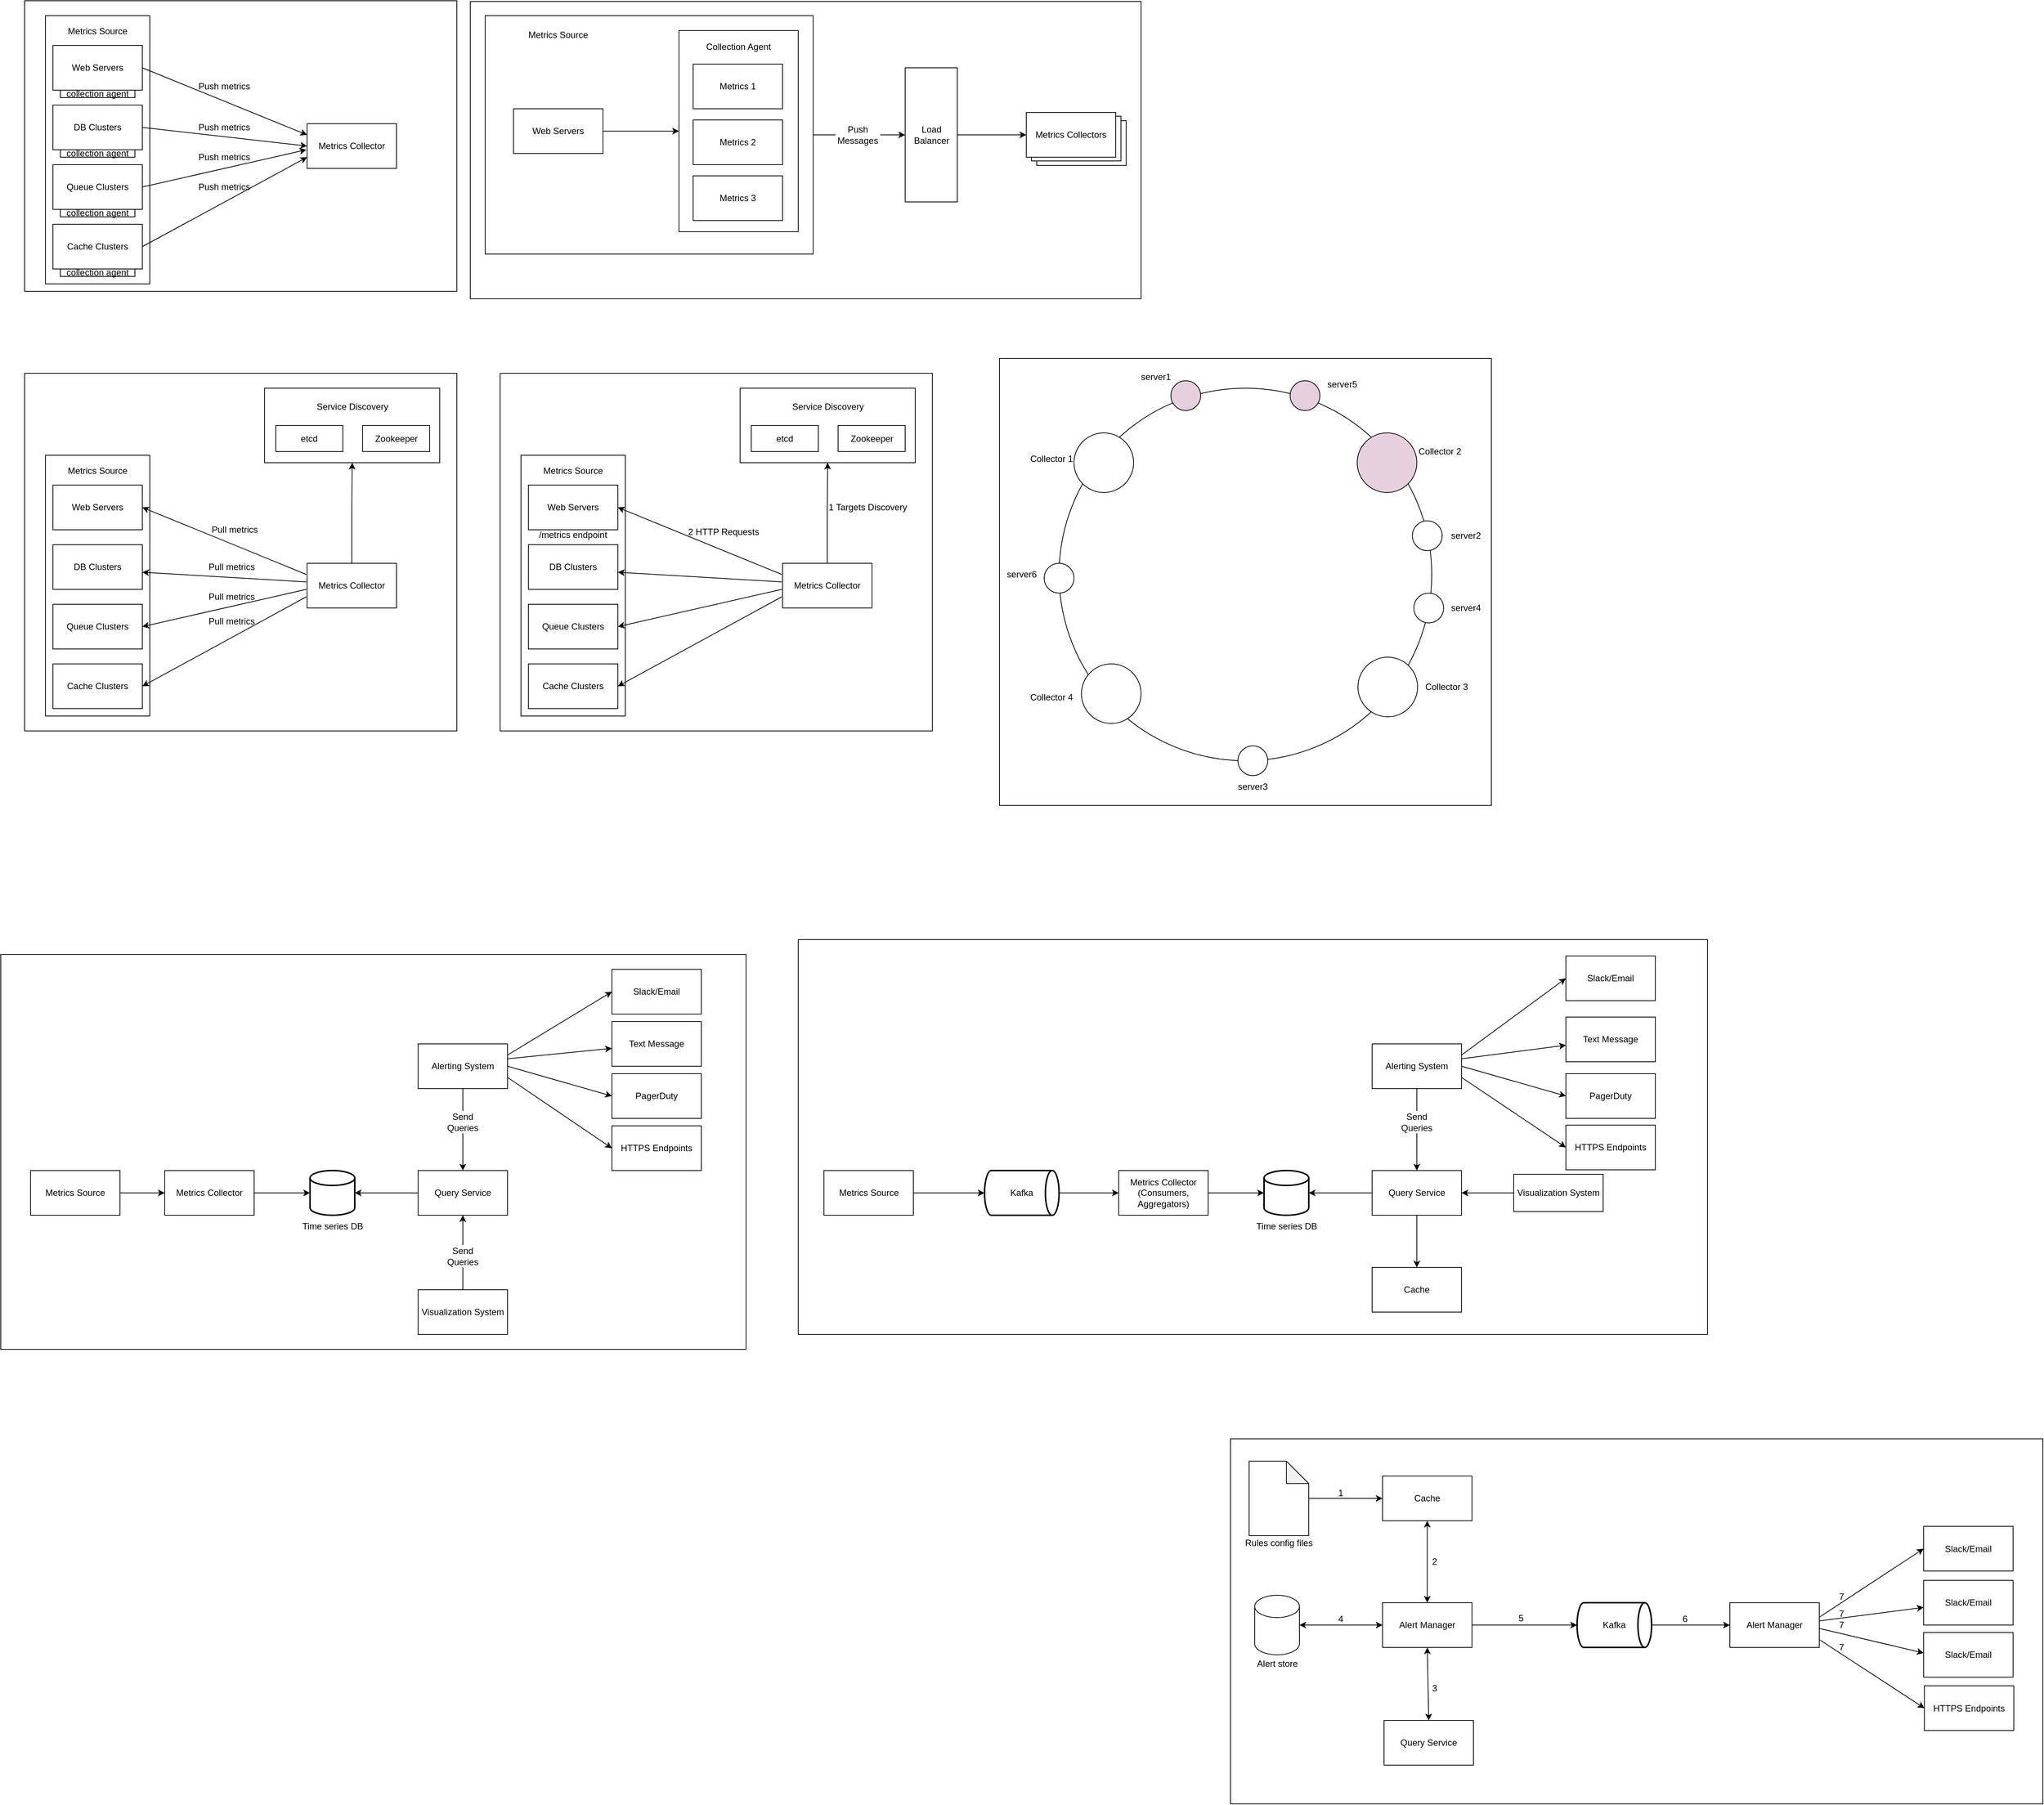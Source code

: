 <mxfile version="20.6.0" type="github">
  <diagram id="3zRqZE1PXoxu8mi61ys7" name="Page-1">
    <mxGraphModel dx="1422" dy="2994" grid="1" gridSize="10" guides="1" tooltips="1" connect="1" arrows="1" fold="1" page="1" pageScale="1" pageWidth="850" pageHeight="1100" math="0" shadow="0">
      <root>
        <mxCell id="0" />
        <mxCell id="1" parent="0" />
        <mxCell id="GxoPXQK3lBsdHpbGMg-z-228" value="" style="rounded=0;whiteSpace=wrap;html=1;fillColor=#FFFFFF;" parent="1" vertex="1">
          <mxGeometry x="1660" y="540" width="1090" height="490" as="geometry" />
        </mxCell>
        <mxCell id="GxoPXQK3lBsdHpbGMg-z-155" value="" style="rounded=0;whiteSpace=wrap;html=1;fillColor=#FFFFFF;" parent="1" vertex="1">
          <mxGeometry x="640" y="-1389" width="900" height="399" as="geometry" />
        </mxCell>
        <mxCell id="GxoPXQK3lBsdHpbGMg-z-91" value="" style="rounded=0;whiteSpace=wrap;html=1;fillColor=#FFFFFF;" parent="1" vertex="1">
          <mxGeometry x="1350" y="-910" width="660" height="600" as="geometry" />
        </mxCell>
        <mxCell id="GxoPXQK3lBsdHpbGMg-z-47" value="" style="rounded=0;whiteSpace=wrap;html=1;" parent="1" vertex="1">
          <mxGeometry x="42" y="-890" width="580" height="480" as="geometry" />
        </mxCell>
        <mxCell id="GxoPXQK3lBsdHpbGMg-z-26" value="" style="rounded=0;whiteSpace=wrap;html=1;" parent="1" vertex="1">
          <mxGeometry x="10" y="-110" width="1000" height="530" as="geometry" />
        </mxCell>
        <mxCell id="GxoPXQK3lBsdHpbGMg-z-25" style="edgeStyle=orthogonalEdgeStyle;rounded=0;orthogonalLoop=1;jettySize=auto;html=1;exitX=1;exitY=0.5;exitDx=0;exitDy=0;entryX=0;entryY=0.5;entryDx=0;entryDy=0;" parent="1" source="GxoPXQK3lBsdHpbGMg-z-1" target="GxoPXQK3lBsdHpbGMg-z-2" edge="1">
          <mxGeometry relative="1" as="geometry" />
        </mxCell>
        <mxCell id="GxoPXQK3lBsdHpbGMg-z-1" value="Metrics Source" style="rounded=0;whiteSpace=wrap;html=1;" parent="1" vertex="1">
          <mxGeometry x="50" y="180" width="120" height="60" as="geometry" />
        </mxCell>
        <mxCell id="GxoPXQK3lBsdHpbGMg-z-24" style="edgeStyle=orthogonalEdgeStyle;rounded=0;orthogonalLoop=1;jettySize=auto;html=1;entryX=0;entryY=0.5;entryDx=0;entryDy=0;entryPerimeter=0;" parent="1" source="GxoPXQK3lBsdHpbGMg-z-2" target="GxoPXQK3lBsdHpbGMg-z-3" edge="1">
          <mxGeometry relative="1" as="geometry" />
        </mxCell>
        <mxCell id="GxoPXQK3lBsdHpbGMg-z-2" value="Metrics Collector" style="rounded=0;whiteSpace=wrap;html=1;" parent="1" vertex="1">
          <mxGeometry x="230" y="180" width="120" height="60" as="geometry" />
        </mxCell>
        <mxCell id="GxoPXQK3lBsdHpbGMg-z-3" value="" style="strokeWidth=2;html=1;shape=mxgraph.flowchart.database;whiteSpace=wrap;" parent="1" vertex="1">
          <mxGeometry x="425" y="180" width="60" height="60" as="geometry" />
        </mxCell>
        <mxCell id="GxoPXQK3lBsdHpbGMg-z-23" style="edgeStyle=orthogonalEdgeStyle;rounded=0;orthogonalLoop=1;jettySize=auto;html=1;exitX=0;exitY=0.5;exitDx=0;exitDy=0;" parent="1" source="GxoPXQK3lBsdHpbGMg-z-4" target="GxoPXQK3lBsdHpbGMg-z-3" edge="1">
          <mxGeometry relative="1" as="geometry" />
        </mxCell>
        <mxCell id="GxoPXQK3lBsdHpbGMg-z-4" value="Query Service" style="rounded=0;whiteSpace=wrap;html=1;" parent="1" vertex="1">
          <mxGeometry x="570" y="180" width="120" height="60" as="geometry" />
        </mxCell>
        <mxCell id="GxoPXQK3lBsdHpbGMg-z-16" style="edgeStyle=orthogonalEdgeStyle;rounded=0;orthogonalLoop=1;jettySize=auto;html=1;entryX=0.5;entryY=0;entryDx=0;entryDy=0;startArrow=none;" parent="1" source="GxoPXQK3lBsdHpbGMg-z-21" target="GxoPXQK3lBsdHpbGMg-z-4" edge="1">
          <mxGeometry relative="1" as="geometry" />
        </mxCell>
        <mxCell id="GxoPXQK3lBsdHpbGMg-z-5" value="Alerting System" style="rounded=0;whiteSpace=wrap;html=1;" parent="1" vertex="1">
          <mxGeometry x="570" y="10" width="120" height="60" as="geometry" />
        </mxCell>
        <mxCell id="GxoPXQK3lBsdHpbGMg-z-17" style="edgeStyle=orthogonalEdgeStyle;rounded=0;orthogonalLoop=1;jettySize=auto;html=1;entryX=0.5;entryY=1;entryDx=0;entryDy=0;startArrow=none;" parent="1" source="GxoPXQK3lBsdHpbGMg-z-18" target="GxoPXQK3lBsdHpbGMg-z-4" edge="1">
          <mxGeometry relative="1" as="geometry" />
        </mxCell>
        <mxCell id="GxoPXQK3lBsdHpbGMg-z-6" value="Visualization System" style="rounded=0;whiteSpace=wrap;html=1;" parent="1" vertex="1">
          <mxGeometry x="570" y="340" width="120" height="60" as="geometry" />
        </mxCell>
        <mxCell id="GxoPXQK3lBsdHpbGMg-z-7" value="Time series DB" style="text;html=1;strokeColor=none;fillColor=none;align=center;verticalAlign=middle;whiteSpace=wrap;rounded=0;" parent="1" vertex="1">
          <mxGeometry x="412.5" y="240" width="85" height="30" as="geometry" />
        </mxCell>
        <mxCell id="GxoPXQK3lBsdHpbGMg-z-8" value="Slack/Email" style="rounded=0;whiteSpace=wrap;html=1;" parent="1" vertex="1">
          <mxGeometry x="830" y="-90" width="120" height="60" as="geometry" />
        </mxCell>
        <mxCell id="GxoPXQK3lBsdHpbGMg-z-9" value="Text Message" style="rounded=0;whiteSpace=wrap;html=1;" parent="1" vertex="1">
          <mxGeometry x="830" y="-20" width="120" height="60" as="geometry" />
        </mxCell>
        <mxCell id="GxoPXQK3lBsdHpbGMg-z-10" value="PagerDuty" style="rounded=0;whiteSpace=wrap;html=1;" parent="1" vertex="1">
          <mxGeometry x="830" y="50" width="120" height="60" as="geometry" />
        </mxCell>
        <mxCell id="GxoPXQK3lBsdHpbGMg-z-11" value="HTTPS Endpoints" style="rounded=0;whiteSpace=wrap;html=1;" parent="1" vertex="1">
          <mxGeometry x="830" y="120" width="120" height="60" as="geometry" />
        </mxCell>
        <mxCell id="GxoPXQK3lBsdHpbGMg-z-18" value="Send Queries" style="text;html=1;strokeColor=none;fillColor=none;align=center;verticalAlign=middle;whiteSpace=wrap;rounded=0;" parent="1" vertex="1">
          <mxGeometry x="595" y="280" width="70" height="30" as="geometry" />
        </mxCell>
        <mxCell id="GxoPXQK3lBsdHpbGMg-z-19" value="" style="edgeStyle=orthogonalEdgeStyle;rounded=0;orthogonalLoop=1;jettySize=auto;html=1;entryX=0.5;entryY=1;entryDx=0;entryDy=0;endArrow=none;" parent="1" source="GxoPXQK3lBsdHpbGMg-z-6" target="GxoPXQK3lBsdHpbGMg-z-18" edge="1">
          <mxGeometry relative="1" as="geometry">
            <mxPoint x="630" y="340" as="sourcePoint" />
            <mxPoint x="630" y="240" as="targetPoint" />
          </mxGeometry>
        </mxCell>
        <mxCell id="GxoPXQK3lBsdHpbGMg-z-21" value="Send Queries" style="text;html=1;strokeColor=none;fillColor=none;align=center;verticalAlign=middle;whiteSpace=wrap;rounded=0;" parent="1" vertex="1">
          <mxGeometry x="600" y="100" width="60" height="30" as="geometry" />
        </mxCell>
        <mxCell id="GxoPXQK3lBsdHpbGMg-z-22" value="" style="edgeStyle=orthogonalEdgeStyle;rounded=0;orthogonalLoop=1;jettySize=auto;html=1;entryX=0.5;entryY=0;entryDx=0;entryDy=0;endArrow=none;" parent="1" source="GxoPXQK3lBsdHpbGMg-z-5" target="GxoPXQK3lBsdHpbGMg-z-21" edge="1">
          <mxGeometry relative="1" as="geometry">
            <mxPoint x="630" y="70" as="sourcePoint" />
            <mxPoint x="630" y="180" as="targetPoint" />
          </mxGeometry>
        </mxCell>
        <mxCell id="GxoPXQK3lBsdHpbGMg-z-31" value="" style="rounded=0;whiteSpace=wrap;html=1;" parent="1" vertex="1">
          <mxGeometry x="70" y="-780" width="140" height="350" as="geometry" />
        </mxCell>
        <mxCell id="GxoPXQK3lBsdHpbGMg-z-27" value="Web Servers" style="rounded=0;whiteSpace=wrap;html=1;" parent="1" vertex="1">
          <mxGeometry x="80" y="-740" width="120" height="60" as="geometry" />
        </mxCell>
        <mxCell id="GxoPXQK3lBsdHpbGMg-z-28" value="DB Clusters" style="rounded=0;whiteSpace=wrap;html=1;" parent="1" vertex="1">
          <mxGeometry x="80" y="-660" width="120" height="60" as="geometry" />
        </mxCell>
        <mxCell id="GxoPXQK3lBsdHpbGMg-z-29" value="Queue Clusters" style="rounded=0;whiteSpace=wrap;html=1;" parent="1" vertex="1">
          <mxGeometry x="80" y="-580" width="120" height="60" as="geometry" />
        </mxCell>
        <mxCell id="GxoPXQK3lBsdHpbGMg-z-30" value="Cache Clusters" style="rounded=0;whiteSpace=wrap;html=1;" parent="1" vertex="1">
          <mxGeometry x="80" y="-500" width="120" height="60" as="geometry" />
        </mxCell>
        <mxCell id="GxoPXQK3lBsdHpbGMg-z-32" value="Metrics Source" style="text;html=1;strokeColor=none;fillColor=none;align=center;verticalAlign=middle;whiteSpace=wrap;rounded=0;" parent="1" vertex="1">
          <mxGeometry x="95" y="-774" width="90" height="30" as="geometry" />
        </mxCell>
        <mxCell id="GxoPXQK3lBsdHpbGMg-z-41" style="edgeStyle=orthogonalEdgeStyle;rounded=0;orthogonalLoop=1;jettySize=auto;html=1;entryX=0.5;entryY=1;entryDx=0;entryDy=0;" parent="1" source="GxoPXQK3lBsdHpbGMg-z-33" target="GxoPXQK3lBsdHpbGMg-z-38" edge="1">
          <mxGeometry relative="1" as="geometry" />
        </mxCell>
        <mxCell id="GxoPXQK3lBsdHpbGMg-z-33" value="Metrics Collector" style="rounded=0;whiteSpace=wrap;html=1;" parent="1" vertex="1">
          <mxGeometry x="421" y="-635" width="120" height="60" as="geometry" />
        </mxCell>
        <mxCell id="GxoPXQK3lBsdHpbGMg-z-34" value="" style="endArrow=classic;html=1;rounded=0;entryX=1;entryY=0.5;entryDx=0;entryDy=0;" parent="1" target="GxoPXQK3lBsdHpbGMg-z-27" edge="1">
          <mxGeometry width="50" height="50" relative="1" as="geometry">
            <mxPoint x="420" y="-620" as="sourcePoint" />
            <mxPoint x="450" y="-540" as="targetPoint" />
          </mxGeometry>
        </mxCell>
        <mxCell id="GxoPXQK3lBsdHpbGMg-z-35" value="" style="endArrow=classic;html=1;rounded=0;entryX=1;entryY=0.617;entryDx=0;entryDy=0;entryPerimeter=0;" parent="1" target="GxoPXQK3lBsdHpbGMg-z-28" edge="1">
          <mxGeometry width="50" height="50" relative="1" as="geometry">
            <mxPoint x="420" y="-610" as="sourcePoint" />
            <mxPoint x="210" y="-700" as="targetPoint" />
          </mxGeometry>
        </mxCell>
        <mxCell id="GxoPXQK3lBsdHpbGMg-z-36" value="" style="endArrow=classic;html=1;rounded=0;entryX=1;entryY=0.5;entryDx=0;entryDy=0;" parent="1" target="GxoPXQK3lBsdHpbGMg-z-29" edge="1">
          <mxGeometry width="50" height="50" relative="1" as="geometry">
            <mxPoint x="420" y="-600" as="sourcePoint" />
            <mxPoint x="210" y="-612.98" as="targetPoint" />
          </mxGeometry>
        </mxCell>
        <mxCell id="GxoPXQK3lBsdHpbGMg-z-37" value="" style="endArrow=classic;html=1;rounded=0;entryX=1;entryY=0.5;entryDx=0;entryDy=0;" parent="1" target="GxoPXQK3lBsdHpbGMg-z-30" edge="1">
          <mxGeometry width="50" height="50" relative="1" as="geometry">
            <mxPoint x="420" y="-590" as="sourcePoint" />
            <mxPoint x="210" y="-540" as="targetPoint" />
          </mxGeometry>
        </mxCell>
        <mxCell id="GxoPXQK3lBsdHpbGMg-z-38" value="" style="rounded=0;whiteSpace=wrap;html=1;" parent="1" vertex="1">
          <mxGeometry x="364" y="-870" width="235" height="100" as="geometry" />
        </mxCell>
        <mxCell id="GxoPXQK3lBsdHpbGMg-z-39" value="etcd" style="rounded=0;whiteSpace=wrap;html=1;" parent="1" vertex="1">
          <mxGeometry x="379" y="-820" width="90" height="35" as="geometry" />
        </mxCell>
        <mxCell id="GxoPXQK3lBsdHpbGMg-z-40" value="Zookeeper" style="rounded=0;whiteSpace=wrap;html=1;" parent="1" vertex="1">
          <mxGeometry x="495.5" y="-820" width="90" height="35" as="geometry" />
        </mxCell>
        <mxCell id="GxoPXQK3lBsdHpbGMg-z-42" value="" style="endArrow=classic;html=1;rounded=0;exitX=1;exitY=0.25;exitDx=0;exitDy=0;" parent="1" source="GxoPXQK3lBsdHpbGMg-z-5" edge="1">
          <mxGeometry width="50" height="50" relative="1" as="geometry">
            <mxPoint x="780" y="-10" as="sourcePoint" />
            <mxPoint x="830" y="-60" as="targetPoint" />
          </mxGeometry>
        </mxCell>
        <mxCell id="GxoPXQK3lBsdHpbGMg-z-43" value="" style="endArrow=classic;html=1;rounded=0;" parent="1" target="GxoPXQK3lBsdHpbGMg-z-9" edge="1">
          <mxGeometry width="50" height="50" relative="1" as="geometry">
            <mxPoint x="690" y="30" as="sourcePoint" />
            <mxPoint x="840" y="-50" as="targetPoint" />
          </mxGeometry>
        </mxCell>
        <mxCell id="GxoPXQK3lBsdHpbGMg-z-44" value="" style="endArrow=classic;html=1;rounded=0;exitX=1;exitY=0.5;exitDx=0;exitDy=0;entryX=0;entryY=0.5;entryDx=0;entryDy=0;" parent="1" source="GxoPXQK3lBsdHpbGMg-z-5" target="GxoPXQK3lBsdHpbGMg-z-10" edge="1">
          <mxGeometry width="50" height="50" relative="1" as="geometry">
            <mxPoint x="710" y="45" as="sourcePoint" />
            <mxPoint x="850" y="-40" as="targetPoint" />
          </mxGeometry>
        </mxCell>
        <mxCell id="GxoPXQK3lBsdHpbGMg-z-45" value="" style="endArrow=classic;html=1;rounded=0;exitX=1;exitY=0.75;exitDx=0;exitDy=0;entryX=0;entryY=0.5;entryDx=0;entryDy=0;" parent="1" source="GxoPXQK3lBsdHpbGMg-z-5" target="GxoPXQK3lBsdHpbGMg-z-11" edge="1">
          <mxGeometry width="50" height="50" relative="1" as="geometry">
            <mxPoint x="720" y="55" as="sourcePoint" />
            <mxPoint x="860" y="-30" as="targetPoint" />
          </mxGeometry>
        </mxCell>
        <mxCell id="GxoPXQK3lBsdHpbGMg-z-46" value="Service Discovery" style="text;html=1;strokeColor=none;fillColor=none;align=center;verticalAlign=middle;whiteSpace=wrap;rounded=0;" parent="1" vertex="1">
          <mxGeometry x="431.5" y="-860" width="100" height="30" as="geometry" />
        </mxCell>
        <mxCell id="GxoPXQK3lBsdHpbGMg-z-48" value="" style="rounded=0;whiteSpace=wrap;html=1;" parent="1" vertex="1">
          <mxGeometry x="680" y="-890" width="580" height="480" as="geometry" />
        </mxCell>
        <mxCell id="GxoPXQK3lBsdHpbGMg-z-49" value="" style="rounded=0;whiteSpace=wrap;html=1;" parent="1" vertex="1">
          <mxGeometry x="708" y="-780" width="140" height="350" as="geometry" />
        </mxCell>
        <mxCell id="GxoPXQK3lBsdHpbGMg-z-50" value="Web Servers" style="rounded=0;whiteSpace=wrap;html=1;" parent="1" vertex="1">
          <mxGeometry x="718" y="-740" width="120" height="60" as="geometry" />
        </mxCell>
        <mxCell id="GxoPXQK3lBsdHpbGMg-z-51" value="DB Clusters" style="rounded=0;whiteSpace=wrap;html=1;" parent="1" vertex="1">
          <mxGeometry x="718" y="-660" width="120" height="60" as="geometry" />
        </mxCell>
        <mxCell id="GxoPXQK3lBsdHpbGMg-z-52" value="Queue Clusters" style="rounded=0;whiteSpace=wrap;html=1;" parent="1" vertex="1">
          <mxGeometry x="718" y="-580" width="120" height="60" as="geometry" />
        </mxCell>
        <mxCell id="GxoPXQK3lBsdHpbGMg-z-53" value="Cache Clusters" style="rounded=0;whiteSpace=wrap;html=1;" parent="1" vertex="1">
          <mxGeometry x="718" y="-500" width="120" height="60" as="geometry" />
        </mxCell>
        <mxCell id="GxoPXQK3lBsdHpbGMg-z-54" value="Metrics Source" style="text;html=1;strokeColor=none;fillColor=none;align=center;verticalAlign=middle;whiteSpace=wrap;rounded=0;" parent="1" vertex="1">
          <mxGeometry x="733" y="-774" width="90" height="30" as="geometry" />
        </mxCell>
        <mxCell id="GxoPXQK3lBsdHpbGMg-z-55" style="edgeStyle=orthogonalEdgeStyle;rounded=0;orthogonalLoop=1;jettySize=auto;html=1;entryX=0.5;entryY=1;entryDx=0;entryDy=0;" parent="1" source="GxoPXQK3lBsdHpbGMg-z-56" target="GxoPXQK3lBsdHpbGMg-z-61" edge="1">
          <mxGeometry relative="1" as="geometry" />
        </mxCell>
        <mxCell id="GxoPXQK3lBsdHpbGMg-z-56" value="Metrics Collector" style="rounded=0;whiteSpace=wrap;html=1;" parent="1" vertex="1">
          <mxGeometry x="1059" y="-635" width="120" height="60" as="geometry" />
        </mxCell>
        <mxCell id="GxoPXQK3lBsdHpbGMg-z-57" value="" style="endArrow=classic;html=1;rounded=0;entryX=1;entryY=0.5;entryDx=0;entryDy=0;" parent="1" target="GxoPXQK3lBsdHpbGMg-z-50" edge="1">
          <mxGeometry width="50" height="50" relative="1" as="geometry">
            <mxPoint x="1058" y="-620" as="sourcePoint" />
            <mxPoint x="1088" y="-540" as="targetPoint" />
          </mxGeometry>
        </mxCell>
        <mxCell id="GxoPXQK3lBsdHpbGMg-z-58" value="" style="endArrow=classic;html=1;rounded=0;entryX=1;entryY=0.617;entryDx=0;entryDy=0;entryPerimeter=0;" parent="1" target="GxoPXQK3lBsdHpbGMg-z-51" edge="1">
          <mxGeometry width="50" height="50" relative="1" as="geometry">
            <mxPoint x="1058" y="-610" as="sourcePoint" />
            <mxPoint x="848" y="-700" as="targetPoint" />
          </mxGeometry>
        </mxCell>
        <mxCell id="GxoPXQK3lBsdHpbGMg-z-59" value="" style="endArrow=classic;html=1;rounded=0;entryX=1;entryY=0.5;entryDx=0;entryDy=0;" parent="1" target="GxoPXQK3lBsdHpbGMg-z-52" edge="1">
          <mxGeometry width="50" height="50" relative="1" as="geometry">
            <mxPoint x="1058" y="-600" as="sourcePoint" />
            <mxPoint x="848" y="-612.98" as="targetPoint" />
          </mxGeometry>
        </mxCell>
        <mxCell id="GxoPXQK3lBsdHpbGMg-z-60" value="" style="endArrow=classic;html=1;rounded=0;entryX=1;entryY=0.5;entryDx=0;entryDy=0;" parent="1" target="GxoPXQK3lBsdHpbGMg-z-53" edge="1">
          <mxGeometry width="50" height="50" relative="1" as="geometry">
            <mxPoint x="1058" y="-590" as="sourcePoint" />
            <mxPoint x="848" y="-540" as="targetPoint" />
          </mxGeometry>
        </mxCell>
        <mxCell id="GxoPXQK3lBsdHpbGMg-z-61" value="" style="rounded=0;whiteSpace=wrap;html=1;" parent="1" vertex="1">
          <mxGeometry x="1002" y="-870" width="235" height="100" as="geometry" />
        </mxCell>
        <mxCell id="GxoPXQK3lBsdHpbGMg-z-62" value="etcd" style="rounded=0;whiteSpace=wrap;html=1;" parent="1" vertex="1">
          <mxGeometry x="1017" y="-820" width="90" height="35" as="geometry" />
        </mxCell>
        <mxCell id="GxoPXQK3lBsdHpbGMg-z-63" value="Zookeeper" style="rounded=0;whiteSpace=wrap;html=1;" parent="1" vertex="1">
          <mxGeometry x="1133.5" y="-820" width="90" height="35" as="geometry" />
        </mxCell>
        <mxCell id="GxoPXQK3lBsdHpbGMg-z-64" value="Service Discovery" style="text;html=1;strokeColor=none;fillColor=none;align=center;verticalAlign=middle;whiteSpace=wrap;rounded=0;" parent="1" vertex="1">
          <mxGeometry x="1069.5" y="-860" width="100" height="30" as="geometry" />
        </mxCell>
        <mxCell id="GxoPXQK3lBsdHpbGMg-z-65" value="2 HTTP Requests" style="text;html=1;strokeColor=none;fillColor=none;align=center;verticalAlign=middle;whiteSpace=wrap;rounded=0;" parent="1" vertex="1">
          <mxGeometry x="930" y="-692" width="100" height="30" as="geometry" />
        </mxCell>
        <mxCell id="GxoPXQK3lBsdHpbGMg-z-66" value="1 Targets Discovery" style="text;html=1;strokeColor=none;fillColor=none;align=center;verticalAlign=middle;whiteSpace=wrap;rounded=0;" parent="1" vertex="1">
          <mxGeometry x="1114.5" y="-725" width="116.5" height="30" as="geometry" />
        </mxCell>
        <mxCell id="GxoPXQK3lBsdHpbGMg-z-67" value="/metrics endpoint" style="text;html=1;strokeColor=none;fillColor=none;align=center;verticalAlign=middle;whiteSpace=wrap;rounded=0;" parent="1" vertex="1">
          <mxGeometry x="728" y="-688" width="100" height="30" as="geometry" />
        </mxCell>
        <mxCell id="GxoPXQK3lBsdHpbGMg-z-68" value="" style="ellipse;whiteSpace=wrap;html=1;aspect=fixed;" parent="1" vertex="1">
          <mxGeometry x="1430" y="-870" width="500" height="500" as="geometry" />
        </mxCell>
        <mxCell id="GxoPXQK3lBsdHpbGMg-z-69" value="" style="ellipse;whiteSpace=wrap;html=1;aspect=fixed;" parent="1" vertex="1">
          <mxGeometry x="1450" y="-810" width="80" height="80" as="geometry" />
        </mxCell>
        <mxCell id="GxoPXQK3lBsdHpbGMg-z-70" value="" style="ellipse;whiteSpace=wrap;html=1;aspect=fixed;fillColor=#E6D0DE;" parent="1" vertex="1">
          <mxGeometry x="1830" y="-810" width="80" height="80" as="geometry" />
        </mxCell>
        <mxCell id="GxoPXQK3lBsdHpbGMg-z-71" value="" style="ellipse;whiteSpace=wrap;html=1;aspect=fixed;" parent="1" vertex="1">
          <mxGeometry x="1460" y="-500" width="80" height="80" as="geometry" />
        </mxCell>
        <mxCell id="GxoPXQK3lBsdHpbGMg-z-72" value="" style="ellipse;whiteSpace=wrap;html=1;aspect=fixed;" parent="1" vertex="1">
          <mxGeometry x="1831" y="-509" width="80" height="80" as="geometry" />
        </mxCell>
        <mxCell id="GxoPXQK3lBsdHpbGMg-z-73" value="" style="ellipse;whiteSpace=wrap;html=1;aspect=fixed;" parent="1" vertex="1">
          <mxGeometry x="1410" y="-635" width="40" height="40" as="geometry" />
        </mxCell>
        <mxCell id="GxoPXQK3lBsdHpbGMg-z-76" value="" style="ellipse;whiteSpace=wrap;html=1;aspect=fixed;fillColor=#E6D0DE;" parent="1" vertex="1">
          <mxGeometry x="1740" y="-880" width="40" height="40" as="geometry" />
        </mxCell>
        <mxCell id="GxoPXQK3lBsdHpbGMg-z-77" value="" style="ellipse;whiteSpace=wrap;html=1;aspect=fixed;fillColor=#E6D0DE;" parent="1" vertex="1">
          <mxGeometry x="1580" y="-880" width="40" height="40" as="geometry" />
        </mxCell>
        <mxCell id="GxoPXQK3lBsdHpbGMg-z-78" value="" style="ellipse;whiteSpace=wrap;html=1;aspect=fixed;" parent="1" vertex="1">
          <mxGeometry x="1906" y="-595" width="40" height="40" as="geometry" />
        </mxCell>
        <mxCell id="GxoPXQK3lBsdHpbGMg-z-79" value="" style="ellipse;whiteSpace=wrap;html=1;aspect=fixed;" parent="1" vertex="1">
          <mxGeometry x="1904" y="-692" width="40" height="40" as="geometry" />
        </mxCell>
        <mxCell id="GxoPXQK3lBsdHpbGMg-z-80" value="" style="ellipse;whiteSpace=wrap;html=1;aspect=fixed;" parent="1" vertex="1">
          <mxGeometry x="1670" y="-390" width="40" height="40" as="geometry" />
        </mxCell>
        <mxCell id="GxoPXQK3lBsdHpbGMg-z-81" value="Collector 1" style="text;html=1;strokeColor=none;fillColor=none;align=center;verticalAlign=middle;whiteSpace=wrap;rounded=0;" parent="1" vertex="1">
          <mxGeometry x="1390" y="-790" width="60" height="30" as="geometry" />
        </mxCell>
        <mxCell id="GxoPXQK3lBsdHpbGMg-z-82" value="Collector 2" style="text;html=1;strokeColor=none;fillColor=none;align=center;verticalAlign=middle;whiteSpace=wrap;rounded=0;" parent="1" vertex="1">
          <mxGeometry x="1911" y="-800" width="60" height="30" as="geometry" />
        </mxCell>
        <mxCell id="GxoPXQK3lBsdHpbGMg-z-83" value="Collector 3" style="text;html=1;strokeColor=none;fillColor=none;align=center;verticalAlign=middle;whiteSpace=wrap;rounded=0;" parent="1" vertex="1">
          <mxGeometry x="1920" y="-484" width="60" height="30" as="geometry" />
        </mxCell>
        <mxCell id="GxoPXQK3lBsdHpbGMg-z-84" value="Collector 4" style="text;html=1;strokeColor=none;fillColor=none;align=center;verticalAlign=middle;whiteSpace=wrap;rounded=0;" parent="1" vertex="1">
          <mxGeometry x="1390" y="-470" width="60" height="30" as="geometry" />
        </mxCell>
        <mxCell id="GxoPXQK3lBsdHpbGMg-z-85" value="server6" style="text;html=1;strokeColor=none;fillColor=none;align=center;verticalAlign=middle;whiteSpace=wrap;rounded=0;" parent="1" vertex="1">
          <mxGeometry x="1350" y="-635" width="60" height="30" as="geometry" />
        </mxCell>
        <mxCell id="GxoPXQK3lBsdHpbGMg-z-86" value="server1" style="text;html=1;strokeColor=none;fillColor=none;align=center;verticalAlign=middle;whiteSpace=wrap;rounded=0;" parent="1" vertex="1">
          <mxGeometry x="1530" y="-900" width="60" height="30" as="geometry" />
        </mxCell>
        <mxCell id="GxoPXQK3lBsdHpbGMg-z-87" value="server5" style="text;html=1;strokeColor=none;fillColor=none;align=center;verticalAlign=middle;whiteSpace=wrap;rounded=0;" parent="1" vertex="1">
          <mxGeometry x="1780" y="-890" width="60" height="30" as="geometry" />
        </mxCell>
        <mxCell id="GxoPXQK3lBsdHpbGMg-z-88" value="server2" style="text;html=1;strokeColor=none;fillColor=none;align=center;verticalAlign=middle;whiteSpace=wrap;rounded=0;" parent="1" vertex="1">
          <mxGeometry x="1946" y="-687" width="60" height="30" as="geometry" />
        </mxCell>
        <mxCell id="GxoPXQK3lBsdHpbGMg-z-89" value="server4" style="text;html=1;strokeColor=none;fillColor=none;align=center;verticalAlign=middle;whiteSpace=wrap;rounded=0;" parent="1" vertex="1">
          <mxGeometry x="1946" y="-590" width="60" height="30" as="geometry" />
        </mxCell>
        <mxCell id="GxoPXQK3lBsdHpbGMg-z-90" value="server3" style="text;html=1;strokeColor=none;fillColor=none;align=center;verticalAlign=middle;whiteSpace=wrap;rounded=0;" parent="1" vertex="1">
          <mxGeometry x="1660" y="-350" width="60" height="30" as="geometry" />
        </mxCell>
        <mxCell id="GxoPXQK3lBsdHpbGMg-z-92" value="" style="rounded=0;whiteSpace=wrap;html=1;" parent="1" vertex="1">
          <mxGeometry x="42" y="-1390" width="580" height="390" as="geometry" />
        </mxCell>
        <mxCell id="GxoPXQK3lBsdHpbGMg-z-93" value="" style="rounded=0;whiteSpace=wrap;html=1;" parent="1" vertex="1">
          <mxGeometry x="70" y="-1370" width="140" height="360" as="geometry" />
        </mxCell>
        <mxCell id="GxoPXQK3lBsdHpbGMg-z-94" value="Web Servers" style="rounded=0;whiteSpace=wrap;html=1;" parent="1" vertex="1">
          <mxGeometry x="80" y="-1330" width="120" height="60" as="geometry" />
        </mxCell>
        <mxCell id="GxoPXQK3lBsdHpbGMg-z-95" value="DB Clusters" style="rounded=0;whiteSpace=wrap;html=1;" parent="1" vertex="1">
          <mxGeometry x="80" y="-1250" width="120" height="60" as="geometry" />
        </mxCell>
        <mxCell id="GxoPXQK3lBsdHpbGMg-z-96" value="Queue Clusters" style="rounded=0;whiteSpace=wrap;html=1;" parent="1" vertex="1">
          <mxGeometry x="80" y="-1170" width="120" height="60" as="geometry" />
        </mxCell>
        <mxCell id="GxoPXQK3lBsdHpbGMg-z-97" value="Cache Clusters" style="rounded=0;whiteSpace=wrap;html=1;" parent="1" vertex="1">
          <mxGeometry x="80" y="-1090" width="120" height="60" as="geometry" />
        </mxCell>
        <mxCell id="GxoPXQK3lBsdHpbGMg-z-98" value="Metrics Source" style="text;html=1;strokeColor=none;fillColor=none;align=center;verticalAlign=middle;whiteSpace=wrap;rounded=0;" parent="1" vertex="1">
          <mxGeometry x="95" y="-1364" width="90" height="30" as="geometry" />
        </mxCell>
        <mxCell id="GxoPXQK3lBsdHpbGMg-z-100" value="Metrics Collector" style="rounded=0;whiteSpace=wrap;html=1;" parent="1" vertex="1">
          <mxGeometry x="421" y="-1225" width="120" height="60" as="geometry" />
        </mxCell>
        <mxCell id="GxoPXQK3lBsdHpbGMg-z-101" value="" style="endArrow=classic;html=1;rounded=0;exitX=1;exitY=0.5;exitDx=0;exitDy=0;entryX=0;entryY=0.25;entryDx=0;entryDy=0;" parent="1" source="GxoPXQK3lBsdHpbGMg-z-94" target="GxoPXQK3lBsdHpbGMg-z-100" edge="1">
          <mxGeometry width="50" height="50" relative="1" as="geometry">
            <mxPoint x="420" y="-1210" as="sourcePoint" />
            <mxPoint x="450" y="-1130" as="targetPoint" />
          </mxGeometry>
        </mxCell>
        <mxCell id="GxoPXQK3lBsdHpbGMg-z-102" value="" style="endArrow=classic;html=1;rounded=0;exitX=1;exitY=0.5;exitDx=0;exitDy=0;entryX=0;entryY=0.5;entryDx=0;entryDy=0;" parent="1" source="GxoPXQK3lBsdHpbGMg-z-95" target="GxoPXQK3lBsdHpbGMg-z-100" edge="1">
          <mxGeometry width="50" height="50" relative="1" as="geometry">
            <mxPoint x="420" y="-1200" as="sourcePoint" />
            <mxPoint x="210" y="-1290" as="targetPoint" />
          </mxGeometry>
        </mxCell>
        <mxCell id="GxoPXQK3lBsdHpbGMg-z-103" value="" style="endArrow=classic;html=1;rounded=0;exitX=1;exitY=0.5;exitDx=0;exitDy=0;" parent="1" source="GxoPXQK3lBsdHpbGMg-z-96" edge="1">
          <mxGeometry width="50" height="50" relative="1" as="geometry">
            <mxPoint x="420" y="-1190" as="sourcePoint" />
            <mxPoint x="420" y="-1190" as="targetPoint" />
          </mxGeometry>
        </mxCell>
        <mxCell id="GxoPXQK3lBsdHpbGMg-z-104" value="" style="endArrow=classic;html=1;rounded=0;exitX=1;exitY=0.5;exitDx=0;exitDy=0;entryX=0;entryY=0.75;entryDx=0;entryDy=0;" parent="1" source="GxoPXQK3lBsdHpbGMg-z-97" target="GxoPXQK3lBsdHpbGMg-z-100" edge="1">
          <mxGeometry width="50" height="50" relative="1" as="geometry">
            <mxPoint x="420" y="-1180" as="sourcePoint" />
            <mxPoint x="210" y="-1130" as="targetPoint" />
          </mxGeometry>
        </mxCell>
        <mxCell id="GxoPXQK3lBsdHpbGMg-z-109" value="Push metrics" style="text;html=1;strokeColor=none;fillColor=none;align=center;verticalAlign=middle;whiteSpace=wrap;rounded=0;" parent="1" vertex="1">
          <mxGeometry x="270" y="-1155" width="80" height="30" as="geometry" />
        </mxCell>
        <mxCell id="GxoPXQK3lBsdHpbGMg-z-110" value="Pull metrics" style="text;html=1;strokeColor=none;fillColor=none;align=center;verticalAlign=middle;whiteSpace=wrap;rounded=0;" parent="1" vertex="1">
          <mxGeometry x="284" y="-695" width="80" height="30" as="geometry" />
        </mxCell>
        <mxCell id="GxoPXQK3lBsdHpbGMg-z-111" value="Pull metrics" style="text;html=1;strokeColor=none;fillColor=none;align=center;verticalAlign=middle;whiteSpace=wrap;rounded=0;" parent="1" vertex="1">
          <mxGeometry x="280" y="-645" width="80" height="30" as="geometry" />
        </mxCell>
        <mxCell id="GxoPXQK3lBsdHpbGMg-z-112" value="Pull metrics" style="text;html=1;strokeColor=none;fillColor=none;align=center;verticalAlign=middle;whiteSpace=wrap;rounded=0;" parent="1" vertex="1">
          <mxGeometry x="280" y="-605" width="80" height="30" as="geometry" />
        </mxCell>
        <mxCell id="GxoPXQK3lBsdHpbGMg-z-113" value="Pull metrics" style="text;html=1;strokeColor=none;fillColor=none;align=center;verticalAlign=middle;whiteSpace=wrap;rounded=0;" parent="1" vertex="1">
          <mxGeometry x="280" y="-572" width="80" height="30" as="geometry" />
        </mxCell>
        <mxCell id="GxoPXQK3lBsdHpbGMg-z-114" value="Push metrics" style="text;html=1;strokeColor=none;fillColor=none;align=center;verticalAlign=middle;whiteSpace=wrap;rounded=0;" parent="1" vertex="1">
          <mxGeometry x="270" y="-1195" width="80" height="30" as="geometry" />
        </mxCell>
        <mxCell id="GxoPXQK3lBsdHpbGMg-z-115" value="Push metrics" style="text;html=1;strokeColor=none;fillColor=none;align=center;verticalAlign=middle;whiteSpace=wrap;rounded=0;" parent="1" vertex="1">
          <mxGeometry x="270" y="-1235" width="80" height="30" as="geometry" />
        </mxCell>
        <mxCell id="GxoPXQK3lBsdHpbGMg-z-116" value="Push metrics" style="text;html=1;strokeColor=none;fillColor=none;align=center;verticalAlign=middle;whiteSpace=wrap;rounded=0;" parent="1" vertex="1">
          <mxGeometry x="270" y="-1290" width="80" height="30" as="geometry" />
        </mxCell>
        <mxCell id="GxoPXQK3lBsdHpbGMg-z-117" value="collection agent" style="rounded=0;whiteSpace=wrap;html=1;fillColor=#FFFFFF;" parent="1" vertex="1">
          <mxGeometry x="90" y="-1270" width="100" height="10" as="geometry" />
        </mxCell>
        <mxCell id="GxoPXQK3lBsdHpbGMg-z-118" value="collection agent" style="rounded=0;whiteSpace=wrap;html=1;fillColor=#FFFFFF;" parent="1" vertex="1">
          <mxGeometry x="90" y="-1190" width="100" height="10" as="geometry" />
        </mxCell>
        <mxCell id="GxoPXQK3lBsdHpbGMg-z-119" value="collection agent" style="rounded=0;whiteSpace=wrap;html=1;fillColor=#FFFFFF;" parent="1" vertex="1">
          <mxGeometry x="90" y="-1110" width="100" height="10" as="geometry" />
        </mxCell>
        <mxCell id="GxoPXQK3lBsdHpbGMg-z-120" value="collection agent" style="rounded=0;whiteSpace=wrap;html=1;fillColor=#FFFFFF;" parent="1" vertex="1">
          <mxGeometry x="90" y="-1030" width="100" height="10" as="geometry" />
        </mxCell>
        <mxCell id="GxoPXQK3lBsdHpbGMg-z-147" style="edgeStyle=orthogonalEdgeStyle;rounded=0;orthogonalLoop=1;jettySize=auto;html=1;exitX=1;exitY=0.5;exitDx=0;exitDy=0;entryX=0;entryY=0.5;entryDx=0;entryDy=0;startArrow=none;" parent="1" source="GxoPXQK3lBsdHpbGMg-z-148" target="GxoPXQK3lBsdHpbGMg-z-146" edge="1">
          <mxGeometry relative="1" as="geometry" />
        </mxCell>
        <mxCell id="GxoPXQK3lBsdHpbGMg-z-121" value="" style="rounded=0;whiteSpace=wrap;html=1;" parent="1" vertex="1">
          <mxGeometry x="660" y="-1370" width="440" height="320" as="geometry" />
        </mxCell>
        <mxCell id="GxoPXQK3lBsdHpbGMg-z-153" style="edgeStyle=orthogonalEdgeStyle;rounded=0;orthogonalLoop=1;jettySize=auto;html=1;entryX=0;entryY=0.5;entryDx=0;entryDy=0;" parent="1" source="GxoPXQK3lBsdHpbGMg-z-123" target="GxoPXQK3lBsdHpbGMg-z-144" edge="1">
          <mxGeometry relative="1" as="geometry" />
        </mxCell>
        <mxCell id="GxoPXQK3lBsdHpbGMg-z-123" value="Web Servers" style="rounded=0;whiteSpace=wrap;html=1;" parent="1" vertex="1">
          <mxGeometry x="698" y="-1245" width="120" height="60" as="geometry" />
        </mxCell>
        <mxCell id="GxoPXQK3lBsdHpbGMg-z-127" value="Metrics Source" style="text;html=1;strokeColor=none;fillColor=none;align=center;verticalAlign=middle;whiteSpace=wrap;rounded=0;" parent="1" vertex="1">
          <mxGeometry x="713" y="-1359" width="90" height="30" as="geometry" />
        </mxCell>
        <mxCell id="GxoPXQK3lBsdHpbGMg-z-144" value="" style="rounded=0;whiteSpace=wrap;html=1;fillColor=#FFFFFF;" parent="1" vertex="1">
          <mxGeometry x="920" y="-1350" width="160" height="270" as="geometry" />
        </mxCell>
        <mxCell id="GxoPXQK3lBsdHpbGMg-z-141" value="Metrics 1" style="rounded=0;whiteSpace=wrap;html=1;" parent="1" vertex="1">
          <mxGeometry x="939" y="-1305" width="120" height="60" as="geometry" />
        </mxCell>
        <mxCell id="GxoPXQK3lBsdHpbGMg-z-142" value="Metrics 2" style="rounded=0;whiteSpace=wrap;html=1;" parent="1" vertex="1">
          <mxGeometry x="939" y="-1230" width="120" height="60" as="geometry" />
        </mxCell>
        <mxCell id="GxoPXQK3lBsdHpbGMg-z-143" value="Metrics 3" style="rounded=0;whiteSpace=wrap;html=1;" parent="1" vertex="1">
          <mxGeometry x="939" y="-1155" width="120" height="60" as="geometry" />
        </mxCell>
        <mxCell id="GxoPXQK3lBsdHpbGMg-z-145" value="Collection Agent" style="text;html=1;strokeColor=none;fillColor=none;align=center;verticalAlign=middle;whiteSpace=wrap;rounded=0;" parent="1" vertex="1">
          <mxGeometry x="935" y="-1343" width="130" height="30" as="geometry" />
        </mxCell>
        <mxCell id="GxoPXQK3lBsdHpbGMg-z-152" value="" style="edgeStyle=orthogonalEdgeStyle;rounded=0;orthogonalLoop=1;jettySize=auto;html=1;" parent="1" source="GxoPXQK3lBsdHpbGMg-z-146" target="GxoPXQK3lBsdHpbGMg-z-128" edge="1">
          <mxGeometry relative="1" as="geometry" />
        </mxCell>
        <mxCell id="GxoPXQK3lBsdHpbGMg-z-146" value="Load Balancer" style="rounded=0;whiteSpace=wrap;html=1;fillColor=#FFFFFF;" parent="1" vertex="1">
          <mxGeometry x="1223.5" y="-1300" width="70" height="180" as="geometry" />
        </mxCell>
        <mxCell id="GxoPXQK3lBsdHpbGMg-z-148" value="Push Messages" style="text;html=1;strokeColor=none;fillColor=none;align=center;verticalAlign=middle;whiteSpace=wrap;rounded=0;" parent="1" vertex="1">
          <mxGeometry x="1130" y="-1225" width="60" height="30" as="geometry" />
        </mxCell>
        <mxCell id="GxoPXQK3lBsdHpbGMg-z-149" value="" style="edgeStyle=orthogonalEdgeStyle;rounded=0;orthogonalLoop=1;jettySize=auto;html=1;exitX=1;exitY=0.5;exitDx=0;exitDy=0;entryX=0;entryY=0.5;entryDx=0;entryDy=0;endArrow=none;" parent="1" source="GxoPXQK3lBsdHpbGMg-z-121" target="GxoPXQK3lBsdHpbGMg-z-148" edge="1">
          <mxGeometry relative="1" as="geometry">
            <mxPoint x="1100" y="-1210" as="sourcePoint" />
            <mxPoint x="1190" y="-1210" as="targetPoint" />
          </mxGeometry>
        </mxCell>
        <mxCell id="GxoPXQK3lBsdHpbGMg-z-150" value="" style="rounded=0;whiteSpace=wrap;html=1;fillColor=#FFFFFF;" parent="1" vertex="1">
          <mxGeometry x="1400" y="-1229" width="120" height="60" as="geometry" />
        </mxCell>
        <mxCell id="GxoPXQK3lBsdHpbGMg-z-151" value="" style="rounded=0;whiteSpace=wrap;html=1;fillColor=#FFFFFF;" parent="1" vertex="1">
          <mxGeometry x="1393" y="-1235" width="120" height="60" as="geometry" />
        </mxCell>
        <mxCell id="GxoPXQK3lBsdHpbGMg-z-128" value="Metrics Collectors" style="rounded=0;whiteSpace=wrap;html=1;" parent="1" vertex="1">
          <mxGeometry x="1386" y="-1240" width="120" height="60" as="geometry" />
        </mxCell>
        <mxCell id="GxoPXQK3lBsdHpbGMg-z-156" value="" style="rounded=0;whiteSpace=wrap;html=1;" parent="1" vertex="1">
          <mxGeometry x="1080" y="-130" width="1220" height="530" as="geometry" />
        </mxCell>
        <mxCell id="GxoPXQK3lBsdHpbGMg-z-185" style="edgeStyle=orthogonalEdgeStyle;rounded=0;orthogonalLoop=1;jettySize=auto;html=1;entryX=0;entryY=0.5;entryDx=0;entryDy=0;entryPerimeter=0;" parent="1" source="GxoPXQK3lBsdHpbGMg-z-158" target="GxoPXQK3lBsdHpbGMg-z-182" edge="1">
          <mxGeometry relative="1" as="geometry" />
        </mxCell>
        <mxCell id="GxoPXQK3lBsdHpbGMg-z-158" value="Metrics Source" style="rounded=0;whiteSpace=wrap;html=1;" parent="1" vertex="1">
          <mxGeometry x="1114.5" y="180" width="120" height="60" as="geometry" />
        </mxCell>
        <mxCell id="GxoPXQK3lBsdHpbGMg-z-159" style="edgeStyle=orthogonalEdgeStyle;rounded=0;orthogonalLoop=1;jettySize=auto;html=1;entryX=0;entryY=0.5;entryDx=0;entryDy=0;entryPerimeter=0;" parent="1" source="GxoPXQK3lBsdHpbGMg-z-160" target="GxoPXQK3lBsdHpbGMg-z-161" edge="1">
          <mxGeometry relative="1" as="geometry" />
        </mxCell>
        <mxCell id="GxoPXQK3lBsdHpbGMg-z-160" value="Metrics Collector&lt;br&gt;(Consumers, Aggregators)" style="rounded=0;whiteSpace=wrap;html=1;" parent="1" vertex="1">
          <mxGeometry x="1510" y="180" width="120" height="60" as="geometry" />
        </mxCell>
        <mxCell id="GxoPXQK3lBsdHpbGMg-z-161" value="" style="strokeWidth=2;html=1;shape=mxgraph.flowchart.database;whiteSpace=wrap;" parent="1" vertex="1">
          <mxGeometry x="1705" y="180" width="60" height="60" as="geometry" />
        </mxCell>
        <mxCell id="GxoPXQK3lBsdHpbGMg-z-162" style="edgeStyle=orthogonalEdgeStyle;rounded=0;orthogonalLoop=1;jettySize=auto;html=1;exitX=0;exitY=0.5;exitDx=0;exitDy=0;" parent="1" source="GxoPXQK3lBsdHpbGMg-z-163" target="GxoPXQK3lBsdHpbGMg-z-161" edge="1">
          <mxGeometry relative="1" as="geometry" />
        </mxCell>
        <mxCell id="GxoPXQK3lBsdHpbGMg-z-163" value="Query Service" style="rounded=0;whiteSpace=wrap;html=1;" parent="1" vertex="1">
          <mxGeometry x="1850" y="180" width="120" height="60" as="geometry" />
        </mxCell>
        <mxCell id="GxoPXQK3lBsdHpbGMg-z-164" style="edgeStyle=orthogonalEdgeStyle;rounded=0;orthogonalLoop=1;jettySize=auto;html=1;entryX=0.5;entryY=0;entryDx=0;entryDy=0;startArrow=none;" parent="1" source="GxoPXQK3lBsdHpbGMg-z-175" target="GxoPXQK3lBsdHpbGMg-z-163" edge="1">
          <mxGeometry relative="1" as="geometry" />
        </mxCell>
        <mxCell id="GxoPXQK3lBsdHpbGMg-z-165" value="Alerting System" style="rounded=0;whiteSpace=wrap;html=1;" parent="1" vertex="1">
          <mxGeometry x="1850" y="10" width="120" height="60" as="geometry" />
        </mxCell>
        <mxCell id="GxoPXQK3lBsdHpbGMg-z-188" style="edgeStyle=orthogonalEdgeStyle;rounded=0;orthogonalLoop=1;jettySize=auto;html=1;entryX=1;entryY=0.5;entryDx=0;entryDy=0;" parent="1" source="GxoPXQK3lBsdHpbGMg-z-167" target="GxoPXQK3lBsdHpbGMg-z-163" edge="1">
          <mxGeometry relative="1" as="geometry" />
        </mxCell>
        <mxCell id="GxoPXQK3lBsdHpbGMg-z-167" value="Visualization System" style="rounded=0;whiteSpace=wrap;html=1;" parent="1" vertex="1">
          <mxGeometry x="2040" y="185" width="120" height="50" as="geometry" />
        </mxCell>
        <mxCell id="GxoPXQK3lBsdHpbGMg-z-168" value="Time series DB" style="text;html=1;strokeColor=none;fillColor=none;align=center;verticalAlign=middle;whiteSpace=wrap;rounded=0;" parent="1" vertex="1">
          <mxGeometry x="1692.5" y="240" width="85" height="30" as="geometry" />
        </mxCell>
        <mxCell id="GxoPXQK3lBsdHpbGMg-z-169" value="Slack/Email" style="rounded=0;whiteSpace=wrap;html=1;" parent="1" vertex="1">
          <mxGeometry x="2110" y="-108" width="120" height="60" as="geometry" />
        </mxCell>
        <mxCell id="GxoPXQK3lBsdHpbGMg-z-170" value="Text Message" style="rounded=0;whiteSpace=wrap;html=1;" parent="1" vertex="1">
          <mxGeometry x="2110" y="-26" width="120" height="60" as="geometry" />
        </mxCell>
        <mxCell id="GxoPXQK3lBsdHpbGMg-z-171" value="PagerDuty" style="rounded=0;whiteSpace=wrap;html=1;" parent="1" vertex="1">
          <mxGeometry x="2110" y="50" width="120" height="60" as="geometry" />
        </mxCell>
        <mxCell id="GxoPXQK3lBsdHpbGMg-z-172" value="HTTPS Endpoints" style="rounded=0;whiteSpace=wrap;html=1;" parent="1" vertex="1">
          <mxGeometry x="2110" y="119" width="120" height="60" as="geometry" />
        </mxCell>
        <mxCell id="GxoPXQK3lBsdHpbGMg-z-175" value="Send Queries" style="text;html=1;strokeColor=none;fillColor=none;align=center;verticalAlign=middle;whiteSpace=wrap;rounded=0;" parent="1" vertex="1">
          <mxGeometry x="1880" y="100" width="60" height="30" as="geometry" />
        </mxCell>
        <mxCell id="GxoPXQK3lBsdHpbGMg-z-176" value="" style="edgeStyle=orthogonalEdgeStyle;rounded=0;orthogonalLoop=1;jettySize=auto;html=1;entryX=0.5;entryY=0;entryDx=0;entryDy=0;endArrow=none;" parent="1" source="GxoPXQK3lBsdHpbGMg-z-165" target="GxoPXQK3lBsdHpbGMg-z-175" edge="1">
          <mxGeometry relative="1" as="geometry">
            <mxPoint x="1910" y="70" as="sourcePoint" />
            <mxPoint x="1910" y="180" as="targetPoint" />
          </mxGeometry>
        </mxCell>
        <mxCell id="GxoPXQK3lBsdHpbGMg-z-177" value="" style="endArrow=classic;html=1;rounded=0;exitX=1;exitY=0.25;exitDx=0;exitDy=0;entryX=0;entryY=0.5;entryDx=0;entryDy=0;" parent="1" source="GxoPXQK3lBsdHpbGMg-z-165" target="GxoPXQK3lBsdHpbGMg-z-169" edge="1">
          <mxGeometry width="50" height="50" relative="1" as="geometry">
            <mxPoint x="2060" y="-10" as="sourcePoint" />
            <mxPoint x="2110" y="-60" as="targetPoint" />
          </mxGeometry>
        </mxCell>
        <mxCell id="GxoPXQK3lBsdHpbGMg-z-178" value="" style="endArrow=classic;html=1;rounded=0;" parent="1" target="GxoPXQK3lBsdHpbGMg-z-170" edge="1">
          <mxGeometry width="50" height="50" relative="1" as="geometry">
            <mxPoint x="1970" y="30" as="sourcePoint" />
            <mxPoint x="2120" y="-50" as="targetPoint" />
          </mxGeometry>
        </mxCell>
        <mxCell id="GxoPXQK3lBsdHpbGMg-z-179" value="" style="endArrow=classic;html=1;rounded=0;exitX=1;exitY=0.5;exitDx=0;exitDy=0;entryX=0;entryY=0.5;entryDx=0;entryDy=0;" parent="1" source="GxoPXQK3lBsdHpbGMg-z-165" target="GxoPXQK3lBsdHpbGMg-z-171" edge="1">
          <mxGeometry width="50" height="50" relative="1" as="geometry">
            <mxPoint x="1990" y="45" as="sourcePoint" />
            <mxPoint x="2130" y="-40" as="targetPoint" />
          </mxGeometry>
        </mxCell>
        <mxCell id="GxoPXQK3lBsdHpbGMg-z-180" value="" style="endArrow=classic;html=1;rounded=0;exitX=1;exitY=0.75;exitDx=0;exitDy=0;entryX=0;entryY=0.5;entryDx=0;entryDy=0;" parent="1" source="GxoPXQK3lBsdHpbGMg-z-165" target="GxoPXQK3lBsdHpbGMg-z-172" edge="1">
          <mxGeometry width="50" height="50" relative="1" as="geometry">
            <mxPoint x="2000" y="55" as="sourcePoint" />
            <mxPoint x="2140" y="-30" as="targetPoint" />
          </mxGeometry>
        </mxCell>
        <mxCell id="GxoPXQK3lBsdHpbGMg-z-184" style="edgeStyle=orthogonalEdgeStyle;rounded=0;orthogonalLoop=1;jettySize=auto;html=1;entryX=0;entryY=0.5;entryDx=0;entryDy=0;" parent="1" source="GxoPXQK3lBsdHpbGMg-z-182" target="GxoPXQK3lBsdHpbGMg-z-160" edge="1">
          <mxGeometry relative="1" as="geometry" />
        </mxCell>
        <mxCell id="GxoPXQK3lBsdHpbGMg-z-182" value="Kafka" style="strokeWidth=2;html=1;shape=mxgraph.flowchart.direct_data;whiteSpace=wrap;fillColor=#FFFFFF;" parent="1" vertex="1">
          <mxGeometry x="1330" y="180" width="100" height="60" as="geometry" />
        </mxCell>
        <mxCell id="GxoPXQK3lBsdHpbGMg-z-186" value="Cache" style="rounded=0;whiteSpace=wrap;html=1;fillColor=#FFFFFF;" parent="1" vertex="1">
          <mxGeometry x="1850" y="310" width="120" height="60" as="geometry" />
        </mxCell>
        <mxCell id="GxoPXQK3lBsdHpbGMg-z-187" value="" style="endArrow=classic;html=1;rounded=0;entryX=0.5;entryY=0;entryDx=0;entryDy=0;exitX=0.5;exitY=1;exitDx=0;exitDy=0;" parent="1" source="GxoPXQK3lBsdHpbGMg-z-163" target="GxoPXQK3lBsdHpbGMg-z-186" edge="1">
          <mxGeometry width="50" height="50" relative="1" as="geometry">
            <mxPoint x="1650" y="170" as="sourcePoint" />
            <mxPoint x="1700" y="120" as="targetPoint" />
          </mxGeometry>
        </mxCell>
        <mxCell id="GxoPXQK3lBsdHpbGMg-z-190" value="Query Service" style="rounded=0;whiteSpace=wrap;html=1;" parent="1" vertex="1">
          <mxGeometry x="1866" y="918" width="120" height="60" as="geometry" />
        </mxCell>
        <mxCell id="GxoPXQK3lBsdHpbGMg-z-215" style="edgeStyle=orthogonalEdgeStyle;rounded=0;orthogonalLoop=1;jettySize=auto;html=1;entryX=0;entryY=0.5;entryDx=0;entryDy=0;entryPerimeter=0;" parent="1" source="GxoPXQK3lBsdHpbGMg-z-191" target="GxoPXQK3lBsdHpbGMg-z-197" edge="1">
          <mxGeometry relative="1" as="geometry" />
        </mxCell>
        <mxCell id="GxoPXQK3lBsdHpbGMg-z-191" value="Alert Manager" style="rounded=0;whiteSpace=wrap;html=1;" parent="1" vertex="1">
          <mxGeometry x="1864" y="760" width="120" height="60" as="geometry" />
        </mxCell>
        <mxCell id="GxoPXQK3lBsdHpbGMg-z-192" value="" style="shape=cylinder3;whiteSpace=wrap;html=1;boundedLbl=1;backgroundOutline=1;size=15;fillColor=#FFFFFF;" parent="1" vertex="1">
          <mxGeometry x="1692.5" y="750" width="60" height="80" as="geometry" />
        </mxCell>
        <mxCell id="GxoPXQK3lBsdHpbGMg-z-193" value="Alert store" style="text;html=1;strokeColor=none;fillColor=none;align=center;verticalAlign=middle;whiteSpace=wrap;rounded=0;" parent="1" vertex="1">
          <mxGeometry x="1692.5" y="827" width="60" height="30" as="geometry" />
        </mxCell>
        <mxCell id="GxoPXQK3lBsdHpbGMg-z-216" style="edgeStyle=orthogonalEdgeStyle;rounded=0;orthogonalLoop=1;jettySize=auto;html=1;entryX=0;entryY=0.5;entryDx=0;entryDy=0;" parent="1" source="GxoPXQK3lBsdHpbGMg-z-194" target="GxoPXQK3lBsdHpbGMg-z-196" edge="1">
          <mxGeometry relative="1" as="geometry" />
        </mxCell>
        <mxCell id="GxoPXQK3lBsdHpbGMg-z-194" value="" style="shape=note;whiteSpace=wrap;html=1;backgroundOutline=1;darkOpacity=0.05;fillColor=#FFFFFF;" parent="1" vertex="1">
          <mxGeometry x="1685" y="570" width="80" height="100" as="geometry" />
        </mxCell>
        <mxCell id="GxoPXQK3lBsdHpbGMg-z-195" value="Rules config files" style="text;html=1;strokeColor=none;fillColor=none;align=center;verticalAlign=middle;whiteSpace=wrap;rounded=0;" parent="1" vertex="1">
          <mxGeometry x="1675" y="665" width="100" height="30" as="geometry" />
        </mxCell>
        <mxCell id="GxoPXQK3lBsdHpbGMg-z-196" value="Cache" style="rounded=0;whiteSpace=wrap;html=1;" parent="1" vertex="1">
          <mxGeometry x="1864" y="590" width="120" height="60" as="geometry" />
        </mxCell>
        <mxCell id="GxoPXQK3lBsdHpbGMg-z-214" style="edgeStyle=orthogonalEdgeStyle;rounded=0;orthogonalLoop=1;jettySize=auto;html=1;entryX=0;entryY=0.5;entryDx=0;entryDy=0;" parent="1" source="GxoPXQK3lBsdHpbGMg-z-197" target="GxoPXQK3lBsdHpbGMg-z-198" edge="1">
          <mxGeometry relative="1" as="geometry" />
        </mxCell>
        <mxCell id="GxoPXQK3lBsdHpbGMg-z-197" value="Kafka" style="strokeWidth=2;html=1;shape=mxgraph.flowchart.direct_data;whiteSpace=wrap;fillColor=#FFFFFF;" parent="1" vertex="1">
          <mxGeometry x="2125" y="760" width="100" height="60" as="geometry" />
        </mxCell>
        <mxCell id="GxoPXQK3lBsdHpbGMg-z-198" value="Alert Manager" style="rounded=0;whiteSpace=wrap;html=1;" parent="1" vertex="1">
          <mxGeometry x="2330" y="760" width="120" height="60" as="geometry" />
        </mxCell>
        <mxCell id="GxoPXQK3lBsdHpbGMg-z-200" value="Slack/Email" style="rounded=0;whiteSpace=wrap;html=1;" parent="1" vertex="1">
          <mxGeometry x="2590" y="657.5" width="120" height="60" as="geometry" />
        </mxCell>
        <mxCell id="GxoPXQK3lBsdHpbGMg-z-201" value="HTTPS Endpoints" style="rounded=0;whiteSpace=wrap;html=1;" parent="1" vertex="1">
          <mxGeometry x="2591" y="871.5" width="120" height="60" as="geometry" />
        </mxCell>
        <mxCell id="GxoPXQK3lBsdHpbGMg-z-202" value="" style="endArrow=classic;html=1;rounded=0;exitX=1;exitY=0.25;exitDx=0;exitDy=0;entryX=0;entryY=0.5;entryDx=0;entryDy=0;" parent="1" target="GxoPXQK3lBsdHpbGMg-z-200" edge="1">
          <mxGeometry width="50" height="50" relative="1" as="geometry">
            <mxPoint x="2450" y="779.5" as="sourcePoint" />
            <mxPoint x="2590" y="694.5" as="targetPoint" />
          </mxGeometry>
        </mxCell>
        <mxCell id="GxoPXQK3lBsdHpbGMg-z-203" value="" style="endArrow=classic;html=1;rounded=0;" parent="1" edge="1">
          <mxGeometry width="50" height="50" relative="1" as="geometry">
            <mxPoint x="2450" y="784.5" as="sourcePoint" />
            <mxPoint x="2590" y="766.3" as="targetPoint" />
          </mxGeometry>
        </mxCell>
        <mxCell id="GxoPXQK3lBsdHpbGMg-z-204" value="" style="endArrow=classic;html=1;rounded=0;exitX=1;exitY=0.5;exitDx=0;exitDy=0;entryX=0;entryY=0.5;entryDx=0;entryDy=0;" parent="1" edge="1">
          <mxGeometry width="50" height="50" relative="1" as="geometry">
            <mxPoint x="2450" y="794.5" as="sourcePoint" />
            <mxPoint x="2590" y="827.5" as="targetPoint" />
          </mxGeometry>
        </mxCell>
        <mxCell id="GxoPXQK3lBsdHpbGMg-z-205" value="" style="endArrow=classic;html=1;rounded=0;exitX=1;exitY=0.75;exitDx=0;exitDy=0;entryX=0;entryY=0.5;entryDx=0;entryDy=0;" parent="1" target="GxoPXQK3lBsdHpbGMg-z-201" edge="1">
          <mxGeometry width="50" height="50" relative="1" as="geometry">
            <mxPoint x="2450" y="809.5" as="sourcePoint" />
            <mxPoint x="2620" y="724.5" as="targetPoint" />
          </mxGeometry>
        </mxCell>
        <mxCell id="GxoPXQK3lBsdHpbGMg-z-206" value="Slack/Email" style="rounded=0;whiteSpace=wrap;html=1;" parent="1" vertex="1">
          <mxGeometry x="2590" y="730" width="120" height="60" as="geometry" />
        </mxCell>
        <mxCell id="GxoPXQK3lBsdHpbGMg-z-207" value="Slack/Email" style="rounded=0;whiteSpace=wrap;html=1;" parent="1" vertex="1">
          <mxGeometry x="2590" y="800" width="120" height="60" as="geometry" />
        </mxCell>
        <mxCell id="GxoPXQK3lBsdHpbGMg-z-208" value="7" style="text;html=1;strokeColor=none;fillColor=none;align=center;verticalAlign=middle;whiteSpace=wrap;rounded=0;" parent="1" vertex="1">
          <mxGeometry x="2450" y="775" width="60" height="30" as="geometry" />
        </mxCell>
        <mxCell id="GxoPXQK3lBsdHpbGMg-z-209" value="7" style="text;html=1;strokeColor=none;fillColor=none;align=center;verticalAlign=middle;whiteSpace=wrap;rounded=0;" parent="1" vertex="1">
          <mxGeometry x="2450" y="760" width="60" height="30" as="geometry" />
        </mxCell>
        <mxCell id="GxoPXQK3lBsdHpbGMg-z-210" value="7" style="text;html=1;strokeColor=none;fillColor=none;align=center;verticalAlign=middle;whiteSpace=wrap;rounded=0;" parent="1" vertex="1">
          <mxGeometry x="2450" y="805" width="60" height="30" as="geometry" />
        </mxCell>
        <mxCell id="GxoPXQK3lBsdHpbGMg-z-211" value="7" style="text;html=1;strokeColor=none;fillColor=none;align=center;verticalAlign=middle;whiteSpace=wrap;rounded=0;" parent="1" vertex="1">
          <mxGeometry x="2450" y="737" width="60" height="30" as="geometry" />
        </mxCell>
        <mxCell id="GxoPXQK3lBsdHpbGMg-z-217" value="1" style="text;html=1;strokeColor=none;fillColor=none;align=center;verticalAlign=middle;whiteSpace=wrap;rounded=0;" parent="1" vertex="1">
          <mxGeometry x="1777.5" y="598" width="60" height="30" as="geometry" />
        </mxCell>
        <mxCell id="GxoPXQK3lBsdHpbGMg-z-219" value="" style="endArrow=classic;startArrow=classic;html=1;rounded=0;entryX=0.5;entryY=1;entryDx=0;entryDy=0;exitX=0.5;exitY=0;exitDx=0;exitDy=0;" parent="1" source="GxoPXQK3lBsdHpbGMg-z-191" target="GxoPXQK3lBsdHpbGMg-z-196" edge="1">
          <mxGeometry width="50" height="50" relative="1" as="geometry">
            <mxPoint x="2170" y="760" as="sourcePoint" />
            <mxPoint x="2220" y="710" as="targetPoint" />
          </mxGeometry>
        </mxCell>
        <mxCell id="GxoPXQK3lBsdHpbGMg-z-220" value="2" style="text;html=1;strokeColor=none;fillColor=none;align=center;verticalAlign=middle;whiteSpace=wrap;rounded=0;" parent="1" vertex="1">
          <mxGeometry x="1904" y="690" width="60" height="30" as="geometry" />
        </mxCell>
        <mxCell id="GxoPXQK3lBsdHpbGMg-z-221" value="" style="endArrow=classic;startArrow=classic;html=1;rounded=0;exitX=1;exitY=0.5;exitDx=0;exitDy=0;exitPerimeter=0;entryX=0;entryY=0.5;entryDx=0;entryDy=0;" parent="1" source="GxoPXQK3lBsdHpbGMg-z-192" target="GxoPXQK3lBsdHpbGMg-z-191" edge="1">
          <mxGeometry width="50" height="50" relative="1" as="geometry">
            <mxPoint x="2170" y="760" as="sourcePoint" />
            <mxPoint x="2220" y="710" as="targetPoint" />
          </mxGeometry>
        </mxCell>
        <mxCell id="GxoPXQK3lBsdHpbGMg-z-223" value="4" style="text;html=1;strokeColor=none;fillColor=none;align=center;verticalAlign=middle;whiteSpace=wrap;rounded=0;" parent="1" vertex="1">
          <mxGeometry x="1777.5" y="767" width="60" height="30" as="geometry" />
        </mxCell>
        <mxCell id="GxoPXQK3lBsdHpbGMg-z-224" value="5" style="text;html=1;strokeColor=none;fillColor=none;align=center;verticalAlign=middle;whiteSpace=wrap;rounded=0;" parent="1" vertex="1">
          <mxGeometry x="2020" y="766" width="60" height="30" as="geometry" />
        </mxCell>
        <mxCell id="GxoPXQK3lBsdHpbGMg-z-225" value="6" style="text;html=1;strokeColor=none;fillColor=none;align=center;verticalAlign=middle;whiteSpace=wrap;rounded=0;" parent="1" vertex="1">
          <mxGeometry x="2240" y="767" width="60" height="30" as="geometry" />
        </mxCell>
        <mxCell id="GxoPXQK3lBsdHpbGMg-z-226" value="" style="endArrow=classic;startArrow=classic;html=1;rounded=0;exitX=0.5;exitY=0;exitDx=0;exitDy=0;entryX=0.5;entryY=1;entryDx=0;entryDy=0;" parent="1" source="GxoPXQK3lBsdHpbGMg-z-190" target="GxoPXQK3lBsdHpbGMg-z-191" edge="1">
          <mxGeometry width="50" height="50" relative="1" as="geometry">
            <mxPoint x="2170" y="760" as="sourcePoint" />
            <mxPoint x="2220" y="710" as="targetPoint" />
          </mxGeometry>
        </mxCell>
        <mxCell id="GxoPXQK3lBsdHpbGMg-z-227" value="3" style="text;html=1;strokeColor=none;fillColor=none;align=center;verticalAlign=middle;whiteSpace=wrap;rounded=0;" parent="1" vertex="1">
          <mxGeometry x="1904" y="860" width="60" height="30" as="geometry" />
        </mxCell>
      </root>
    </mxGraphModel>
  </diagram>
</mxfile>
